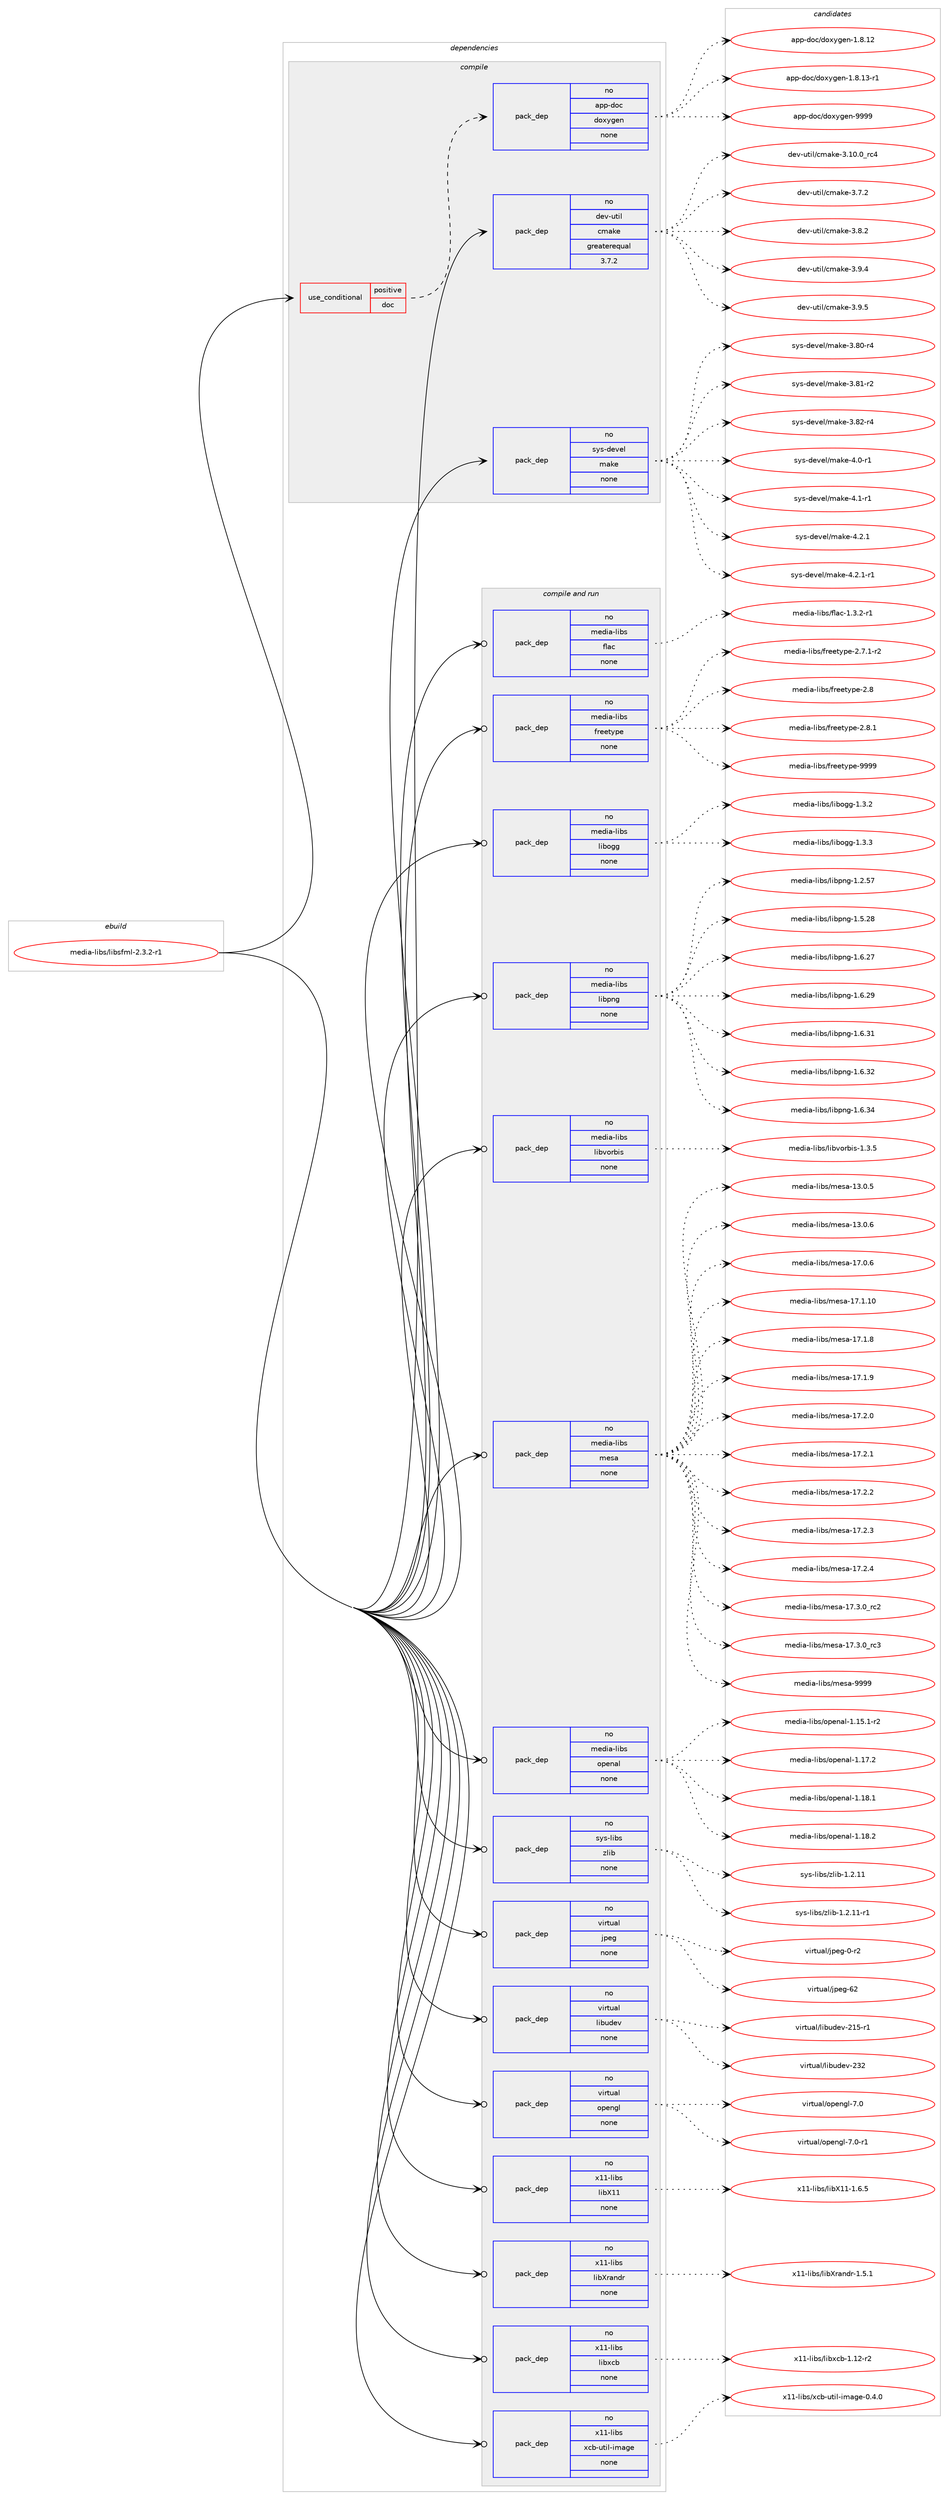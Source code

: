 digraph prolog {

# *************
# Graph options
# *************

newrank=true;
concentrate=true;
compound=true;
graph [rankdir=LR,fontname=Helvetica,fontsize=10,ranksep=1.5];#, ranksep=2.5, nodesep=0.2];
edge  [arrowhead=vee];
node  [fontname=Helvetica,fontsize=10];

# **********
# The ebuild
# **********

subgraph cluster_leftcol {
color=gray;
rank=same;
label=<<i>ebuild</i>>;
id [label="media-libs/libsfml-2.3.2-r1", color=red, width=4, href="../media-libs/libsfml-2.3.2-r1.svg"];
}

# ****************
# The dependencies
# ****************

subgraph cluster_midcol {
color=gray;
label=<<i>dependencies</i>>;
subgraph cluster_compile {
fillcolor="#eeeeee";
style=filled;
label=<<i>compile</i>>;
subgraph cond90076 {
dependency365480 [label=<<TABLE BORDER="0" CELLBORDER="1" CELLSPACING="0" CELLPADDING="4"><TR><TD ROWSPAN="3" CELLPADDING="10">use_conditional</TD></TR><TR><TD>positive</TD></TR><TR><TD>doc</TD></TR></TABLE>>, shape=none, color=red];
subgraph pack269676 {
dependency365481 [label=<<TABLE BORDER="0" CELLBORDER="1" CELLSPACING="0" CELLPADDING="4" WIDTH="220"><TR><TD ROWSPAN="6" CELLPADDING="30">pack_dep</TD></TR><TR><TD WIDTH="110">no</TD></TR><TR><TD>app-doc</TD></TR><TR><TD>doxygen</TD></TR><TR><TD>none</TD></TR><TR><TD></TD></TR></TABLE>>, shape=none, color=blue];
}
dependency365480:e -> dependency365481:w [weight=20,style="dashed",arrowhead="vee"];
}
id:e -> dependency365480:w [weight=20,style="solid",arrowhead="vee"];
subgraph pack269677 {
dependency365482 [label=<<TABLE BORDER="0" CELLBORDER="1" CELLSPACING="0" CELLPADDING="4" WIDTH="220"><TR><TD ROWSPAN="6" CELLPADDING="30">pack_dep</TD></TR><TR><TD WIDTH="110">no</TD></TR><TR><TD>dev-util</TD></TR><TR><TD>cmake</TD></TR><TR><TD>greaterequal</TD></TR><TR><TD>3.7.2</TD></TR></TABLE>>, shape=none, color=blue];
}
id:e -> dependency365482:w [weight=20,style="solid",arrowhead="vee"];
subgraph pack269678 {
dependency365483 [label=<<TABLE BORDER="0" CELLBORDER="1" CELLSPACING="0" CELLPADDING="4" WIDTH="220"><TR><TD ROWSPAN="6" CELLPADDING="30">pack_dep</TD></TR><TR><TD WIDTH="110">no</TD></TR><TR><TD>sys-devel</TD></TR><TR><TD>make</TD></TR><TR><TD>none</TD></TR><TR><TD></TD></TR></TABLE>>, shape=none, color=blue];
}
id:e -> dependency365483:w [weight=20,style="solid",arrowhead="vee"];
}
subgraph cluster_compileandrun {
fillcolor="#eeeeee";
style=filled;
label=<<i>compile and run</i>>;
subgraph pack269679 {
dependency365484 [label=<<TABLE BORDER="0" CELLBORDER="1" CELLSPACING="0" CELLPADDING="4" WIDTH="220"><TR><TD ROWSPAN="6" CELLPADDING="30">pack_dep</TD></TR><TR><TD WIDTH="110">no</TD></TR><TR><TD>media-libs</TD></TR><TR><TD>flac</TD></TR><TR><TD>none</TD></TR><TR><TD></TD></TR></TABLE>>, shape=none, color=blue];
}
id:e -> dependency365484:w [weight=20,style="solid",arrowhead="odotvee"];
subgraph pack269680 {
dependency365485 [label=<<TABLE BORDER="0" CELLBORDER="1" CELLSPACING="0" CELLPADDING="4" WIDTH="220"><TR><TD ROWSPAN="6" CELLPADDING="30">pack_dep</TD></TR><TR><TD WIDTH="110">no</TD></TR><TR><TD>media-libs</TD></TR><TR><TD>freetype</TD></TR><TR><TD>none</TD></TR><TR><TD></TD></TR></TABLE>>, shape=none, color=blue];
}
id:e -> dependency365485:w [weight=20,style="solid",arrowhead="odotvee"];
subgraph pack269681 {
dependency365486 [label=<<TABLE BORDER="0" CELLBORDER="1" CELLSPACING="0" CELLPADDING="4" WIDTH="220"><TR><TD ROWSPAN="6" CELLPADDING="30">pack_dep</TD></TR><TR><TD WIDTH="110">no</TD></TR><TR><TD>media-libs</TD></TR><TR><TD>libogg</TD></TR><TR><TD>none</TD></TR><TR><TD></TD></TR></TABLE>>, shape=none, color=blue];
}
id:e -> dependency365486:w [weight=20,style="solid",arrowhead="odotvee"];
subgraph pack269682 {
dependency365487 [label=<<TABLE BORDER="0" CELLBORDER="1" CELLSPACING="0" CELLPADDING="4" WIDTH="220"><TR><TD ROWSPAN="6" CELLPADDING="30">pack_dep</TD></TR><TR><TD WIDTH="110">no</TD></TR><TR><TD>media-libs</TD></TR><TR><TD>libpng</TD></TR><TR><TD>none</TD></TR><TR><TD></TD></TR></TABLE>>, shape=none, color=blue];
}
id:e -> dependency365487:w [weight=20,style="solid",arrowhead="odotvee"];
subgraph pack269683 {
dependency365488 [label=<<TABLE BORDER="0" CELLBORDER="1" CELLSPACING="0" CELLPADDING="4" WIDTH="220"><TR><TD ROWSPAN="6" CELLPADDING="30">pack_dep</TD></TR><TR><TD WIDTH="110">no</TD></TR><TR><TD>media-libs</TD></TR><TR><TD>libvorbis</TD></TR><TR><TD>none</TD></TR><TR><TD></TD></TR></TABLE>>, shape=none, color=blue];
}
id:e -> dependency365488:w [weight=20,style="solid",arrowhead="odotvee"];
subgraph pack269684 {
dependency365489 [label=<<TABLE BORDER="0" CELLBORDER="1" CELLSPACING="0" CELLPADDING="4" WIDTH="220"><TR><TD ROWSPAN="6" CELLPADDING="30">pack_dep</TD></TR><TR><TD WIDTH="110">no</TD></TR><TR><TD>media-libs</TD></TR><TR><TD>mesa</TD></TR><TR><TD>none</TD></TR><TR><TD></TD></TR></TABLE>>, shape=none, color=blue];
}
id:e -> dependency365489:w [weight=20,style="solid",arrowhead="odotvee"];
subgraph pack269685 {
dependency365490 [label=<<TABLE BORDER="0" CELLBORDER="1" CELLSPACING="0" CELLPADDING="4" WIDTH="220"><TR><TD ROWSPAN="6" CELLPADDING="30">pack_dep</TD></TR><TR><TD WIDTH="110">no</TD></TR><TR><TD>media-libs</TD></TR><TR><TD>openal</TD></TR><TR><TD>none</TD></TR><TR><TD></TD></TR></TABLE>>, shape=none, color=blue];
}
id:e -> dependency365490:w [weight=20,style="solid",arrowhead="odotvee"];
subgraph pack269686 {
dependency365491 [label=<<TABLE BORDER="0" CELLBORDER="1" CELLSPACING="0" CELLPADDING="4" WIDTH="220"><TR><TD ROWSPAN="6" CELLPADDING="30">pack_dep</TD></TR><TR><TD WIDTH="110">no</TD></TR><TR><TD>sys-libs</TD></TR><TR><TD>zlib</TD></TR><TR><TD>none</TD></TR><TR><TD></TD></TR></TABLE>>, shape=none, color=blue];
}
id:e -> dependency365491:w [weight=20,style="solid",arrowhead="odotvee"];
subgraph pack269687 {
dependency365492 [label=<<TABLE BORDER="0" CELLBORDER="1" CELLSPACING="0" CELLPADDING="4" WIDTH="220"><TR><TD ROWSPAN="6" CELLPADDING="30">pack_dep</TD></TR><TR><TD WIDTH="110">no</TD></TR><TR><TD>virtual</TD></TR><TR><TD>jpeg</TD></TR><TR><TD>none</TD></TR><TR><TD></TD></TR></TABLE>>, shape=none, color=blue];
}
id:e -> dependency365492:w [weight=20,style="solid",arrowhead="odotvee"];
subgraph pack269688 {
dependency365493 [label=<<TABLE BORDER="0" CELLBORDER="1" CELLSPACING="0" CELLPADDING="4" WIDTH="220"><TR><TD ROWSPAN="6" CELLPADDING="30">pack_dep</TD></TR><TR><TD WIDTH="110">no</TD></TR><TR><TD>virtual</TD></TR><TR><TD>libudev</TD></TR><TR><TD>none</TD></TR><TR><TD></TD></TR></TABLE>>, shape=none, color=blue];
}
id:e -> dependency365493:w [weight=20,style="solid",arrowhead="odotvee"];
subgraph pack269689 {
dependency365494 [label=<<TABLE BORDER="0" CELLBORDER="1" CELLSPACING="0" CELLPADDING="4" WIDTH="220"><TR><TD ROWSPAN="6" CELLPADDING="30">pack_dep</TD></TR><TR><TD WIDTH="110">no</TD></TR><TR><TD>virtual</TD></TR><TR><TD>opengl</TD></TR><TR><TD>none</TD></TR><TR><TD></TD></TR></TABLE>>, shape=none, color=blue];
}
id:e -> dependency365494:w [weight=20,style="solid",arrowhead="odotvee"];
subgraph pack269690 {
dependency365495 [label=<<TABLE BORDER="0" CELLBORDER="1" CELLSPACING="0" CELLPADDING="4" WIDTH="220"><TR><TD ROWSPAN="6" CELLPADDING="30">pack_dep</TD></TR><TR><TD WIDTH="110">no</TD></TR><TR><TD>x11-libs</TD></TR><TR><TD>libX11</TD></TR><TR><TD>none</TD></TR><TR><TD></TD></TR></TABLE>>, shape=none, color=blue];
}
id:e -> dependency365495:w [weight=20,style="solid",arrowhead="odotvee"];
subgraph pack269691 {
dependency365496 [label=<<TABLE BORDER="0" CELLBORDER="1" CELLSPACING="0" CELLPADDING="4" WIDTH="220"><TR><TD ROWSPAN="6" CELLPADDING="30">pack_dep</TD></TR><TR><TD WIDTH="110">no</TD></TR><TR><TD>x11-libs</TD></TR><TR><TD>libXrandr</TD></TR><TR><TD>none</TD></TR><TR><TD></TD></TR></TABLE>>, shape=none, color=blue];
}
id:e -> dependency365496:w [weight=20,style="solid",arrowhead="odotvee"];
subgraph pack269692 {
dependency365497 [label=<<TABLE BORDER="0" CELLBORDER="1" CELLSPACING="0" CELLPADDING="4" WIDTH="220"><TR><TD ROWSPAN="6" CELLPADDING="30">pack_dep</TD></TR><TR><TD WIDTH="110">no</TD></TR><TR><TD>x11-libs</TD></TR><TR><TD>libxcb</TD></TR><TR><TD>none</TD></TR><TR><TD></TD></TR></TABLE>>, shape=none, color=blue];
}
id:e -> dependency365497:w [weight=20,style="solid",arrowhead="odotvee"];
subgraph pack269693 {
dependency365498 [label=<<TABLE BORDER="0" CELLBORDER="1" CELLSPACING="0" CELLPADDING="4" WIDTH="220"><TR><TD ROWSPAN="6" CELLPADDING="30">pack_dep</TD></TR><TR><TD WIDTH="110">no</TD></TR><TR><TD>x11-libs</TD></TR><TR><TD>xcb-util-image</TD></TR><TR><TD>none</TD></TR><TR><TD></TD></TR></TABLE>>, shape=none, color=blue];
}
id:e -> dependency365498:w [weight=20,style="solid",arrowhead="odotvee"];
}
subgraph cluster_run {
fillcolor="#eeeeee";
style=filled;
label=<<i>run</i>>;
}
}

# **************
# The candidates
# **************

subgraph cluster_choices {
rank=same;
color=gray;
label=<<i>candidates</i>>;

subgraph choice269676 {
color=black;
nodesep=1;
choice9711211245100111994710011112012110310111045494656464950 [label="app-doc/doxygen-1.8.12", color=red, width=4,href="../app-doc/doxygen-1.8.12.svg"];
choice97112112451001119947100111120121103101110454946564649514511449 [label="app-doc/doxygen-1.8.13-r1", color=red, width=4,href="../app-doc/doxygen-1.8.13-r1.svg"];
choice971121124510011199471001111201211031011104557575757 [label="app-doc/doxygen-9999", color=red, width=4,href="../app-doc/doxygen-9999.svg"];
dependency365481:e -> choice9711211245100111994710011112012110310111045494656464950:w [style=dotted,weight="100"];
dependency365481:e -> choice97112112451001119947100111120121103101110454946564649514511449:w [style=dotted,weight="100"];
dependency365481:e -> choice971121124510011199471001111201211031011104557575757:w [style=dotted,weight="100"];
}
subgraph choice269677 {
color=black;
nodesep=1;
choice1001011184511711610510847991099710710145514649484648951149952 [label="dev-util/cmake-3.10.0_rc4", color=red, width=4,href="../dev-util/cmake-3.10.0_rc4.svg"];
choice10010111845117116105108479910997107101455146554650 [label="dev-util/cmake-3.7.2", color=red, width=4,href="../dev-util/cmake-3.7.2.svg"];
choice10010111845117116105108479910997107101455146564650 [label="dev-util/cmake-3.8.2", color=red, width=4,href="../dev-util/cmake-3.8.2.svg"];
choice10010111845117116105108479910997107101455146574652 [label="dev-util/cmake-3.9.4", color=red, width=4,href="../dev-util/cmake-3.9.4.svg"];
choice10010111845117116105108479910997107101455146574653 [label="dev-util/cmake-3.9.5", color=red, width=4,href="../dev-util/cmake-3.9.5.svg"];
dependency365482:e -> choice1001011184511711610510847991099710710145514649484648951149952:w [style=dotted,weight="100"];
dependency365482:e -> choice10010111845117116105108479910997107101455146554650:w [style=dotted,weight="100"];
dependency365482:e -> choice10010111845117116105108479910997107101455146564650:w [style=dotted,weight="100"];
dependency365482:e -> choice10010111845117116105108479910997107101455146574652:w [style=dotted,weight="100"];
dependency365482:e -> choice10010111845117116105108479910997107101455146574653:w [style=dotted,weight="100"];
}
subgraph choice269678 {
color=black;
nodesep=1;
choice11512111545100101118101108471099710710145514656484511452 [label="sys-devel/make-3.80-r4", color=red, width=4,href="../sys-devel/make-3.80-r4.svg"];
choice11512111545100101118101108471099710710145514656494511450 [label="sys-devel/make-3.81-r2", color=red, width=4,href="../sys-devel/make-3.81-r2.svg"];
choice11512111545100101118101108471099710710145514656504511452 [label="sys-devel/make-3.82-r4", color=red, width=4,href="../sys-devel/make-3.82-r4.svg"];
choice115121115451001011181011084710997107101455246484511449 [label="sys-devel/make-4.0-r1", color=red, width=4,href="../sys-devel/make-4.0-r1.svg"];
choice115121115451001011181011084710997107101455246494511449 [label="sys-devel/make-4.1-r1", color=red, width=4,href="../sys-devel/make-4.1-r1.svg"];
choice115121115451001011181011084710997107101455246504649 [label="sys-devel/make-4.2.1", color=red, width=4,href="../sys-devel/make-4.2.1.svg"];
choice1151211154510010111810110847109971071014552465046494511449 [label="sys-devel/make-4.2.1-r1", color=red, width=4,href="../sys-devel/make-4.2.1-r1.svg"];
dependency365483:e -> choice11512111545100101118101108471099710710145514656484511452:w [style=dotted,weight="100"];
dependency365483:e -> choice11512111545100101118101108471099710710145514656494511450:w [style=dotted,weight="100"];
dependency365483:e -> choice11512111545100101118101108471099710710145514656504511452:w [style=dotted,weight="100"];
dependency365483:e -> choice115121115451001011181011084710997107101455246484511449:w [style=dotted,weight="100"];
dependency365483:e -> choice115121115451001011181011084710997107101455246494511449:w [style=dotted,weight="100"];
dependency365483:e -> choice115121115451001011181011084710997107101455246504649:w [style=dotted,weight="100"];
dependency365483:e -> choice1151211154510010111810110847109971071014552465046494511449:w [style=dotted,weight="100"];
}
subgraph choice269679 {
color=black;
nodesep=1;
choice1091011001059745108105981154710210897994549465146504511449 [label="media-libs/flac-1.3.2-r1", color=red, width=4,href="../media-libs/flac-1.3.2-r1.svg"];
dependency365484:e -> choice1091011001059745108105981154710210897994549465146504511449:w [style=dotted,weight="100"];
}
subgraph choice269680 {
color=black;
nodesep=1;
choice109101100105974510810598115471021141011011161211121014550465546494511450 [label="media-libs/freetype-2.7.1-r2", color=red, width=4,href="../media-libs/freetype-2.7.1-r2.svg"];
choice1091011001059745108105981154710211410110111612111210145504656 [label="media-libs/freetype-2.8", color=red, width=4,href="../media-libs/freetype-2.8.svg"];
choice10910110010597451081059811547102114101101116121112101455046564649 [label="media-libs/freetype-2.8.1", color=red, width=4,href="../media-libs/freetype-2.8.1.svg"];
choice109101100105974510810598115471021141011011161211121014557575757 [label="media-libs/freetype-9999", color=red, width=4,href="../media-libs/freetype-9999.svg"];
dependency365485:e -> choice109101100105974510810598115471021141011011161211121014550465546494511450:w [style=dotted,weight="100"];
dependency365485:e -> choice1091011001059745108105981154710211410110111612111210145504656:w [style=dotted,weight="100"];
dependency365485:e -> choice10910110010597451081059811547102114101101116121112101455046564649:w [style=dotted,weight="100"];
dependency365485:e -> choice109101100105974510810598115471021141011011161211121014557575757:w [style=dotted,weight="100"];
}
subgraph choice269681 {
color=black;
nodesep=1;
choice1091011001059745108105981154710810598111103103454946514650 [label="media-libs/libogg-1.3.2", color=red, width=4,href="../media-libs/libogg-1.3.2.svg"];
choice1091011001059745108105981154710810598111103103454946514651 [label="media-libs/libogg-1.3.3", color=red, width=4,href="../media-libs/libogg-1.3.3.svg"];
dependency365486:e -> choice1091011001059745108105981154710810598111103103454946514650:w [style=dotted,weight="100"];
dependency365486:e -> choice1091011001059745108105981154710810598111103103454946514651:w [style=dotted,weight="100"];
}
subgraph choice269682 {
color=black;
nodesep=1;
choice109101100105974510810598115471081059811211010345494650465355 [label="media-libs/libpng-1.2.57", color=red, width=4,href="../media-libs/libpng-1.2.57.svg"];
choice109101100105974510810598115471081059811211010345494653465056 [label="media-libs/libpng-1.5.28", color=red, width=4,href="../media-libs/libpng-1.5.28.svg"];
choice109101100105974510810598115471081059811211010345494654465055 [label="media-libs/libpng-1.6.27", color=red, width=4,href="../media-libs/libpng-1.6.27.svg"];
choice109101100105974510810598115471081059811211010345494654465057 [label="media-libs/libpng-1.6.29", color=red, width=4,href="../media-libs/libpng-1.6.29.svg"];
choice109101100105974510810598115471081059811211010345494654465149 [label="media-libs/libpng-1.6.31", color=red, width=4,href="../media-libs/libpng-1.6.31.svg"];
choice109101100105974510810598115471081059811211010345494654465150 [label="media-libs/libpng-1.6.32", color=red, width=4,href="../media-libs/libpng-1.6.32.svg"];
choice109101100105974510810598115471081059811211010345494654465152 [label="media-libs/libpng-1.6.34", color=red, width=4,href="../media-libs/libpng-1.6.34.svg"];
dependency365487:e -> choice109101100105974510810598115471081059811211010345494650465355:w [style=dotted,weight="100"];
dependency365487:e -> choice109101100105974510810598115471081059811211010345494653465056:w [style=dotted,weight="100"];
dependency365487:e -> choice109101100105974510810598115471081059811211010345494654465055:w [style=dotted,weight="100"];
dependency365487:e -> choice109101100105974510810598115471081059811211010345494654465057:w [style=dotted,weight="100"];
dependency365487:e -> choice109101100105974510810598115471081059811211010345494654465149:w [style=dotted,weight="100"];
dependency365487:e -> choice109101100105974510810598115471081059811211010345494654465150:w [style=dotted,weight="100"];
dependency365487:e -> choice109101100105974510810598115471081059811211010345494654465152:w [style=dotted,weight="100"];
}
subgraph choice269683 {
color=black;
nodesep=1;
choice109101100105974510810598115471081059811811111498105115454946514653 [label="media-libs/libvorbis-1.3.5", color=red, width=4,href="../media-libs/libvorbis-1.3.5.svg"];
dependency365488:e -> choice109101100105974510810598115471081059811811111498105115454946514653:w [style=dotted,weight="100"];
}
subgraph choice269684 {
color=black;
nodesep=1;
choice109101100105974510810598115471091011159745495146484653 [label="media-libs/mesa-13.0.5", color=red, width=4,href="../media-libs/mesa-13.0.5.svg"];
choice109101100105974510810598115471091011159745495146484654 [label="media-libs/mesa-13.0.6", color=red, width=4,href="../media-libs/mesa-13.0.6.svg"];
choice109101100105974510810598115471091011159745495546484654 [label="media-libs/mesa-17.0.6", color=red, width=4,href="../media-libs/mesa-17.0.6.svg"];
choice10910110010597451081059811547109101115974549554649464948 [label="media-libs/mesa-17.1.10", color=red, width=4,href="../media-libs/mesa-17.1.10.svg"];
choice109101100105974510810598115471091011159745495546494656 [label="media-libs/mesa-17.1.8", color=red, width=4,href="../media-libs/mesa-17.1.8.svg"];
choice109101100105974510810598115471091011159745495546494657 [label="media-libs/mesa-17.1.9", color=red, width=4,href="../media-libs/mesa-17.1.9.svg"];
choice109101100105974510810598115471091011159745495546504648 [label="media-libs/mesa-17.2.0", color=red, width=4,href="../media-libs/mesa-17.2.0.svg"];
choice109101100105974510810598115471091011159745495546504649 [label="media-libs/mesa-17.2.1", color=red, width=4,href="../media-libs/mesa-17.2.1.svg"];
choice109101100105974510810598115471091011159745495546504650 [label="media-libs/mesa-17.2.2", color=red, width=4,href="../media-libs/mesa-17.2.2.svg"];
choice109101100105974510810598115471091011159745495546504651 [label="media-libs/mesa-17.2.3", color=red, width=4,href="../media-libs/mesa-17.2.3.svg"];
choice109101100105974510810598115471091011159745495546504652 [label="media-libs/mesa-17.2.4", color=red, width=4,href="../media-libs/mesa-17.2.4.svg"];
choice109101100105974510810598115471091011159745495546514648951149950 [label="media-libs/mesa-17.3.0_rc2", color=red, width=4,href="../media-libs/mesa-17.3.0_rc2.svg"];
choice109101100105974510810598115471091011159745495546514648951149951 [label="media-libs/mesa-17.3.0_rc3", color=red, width=4,href="../media-libs/mesa-17.3.0_rc3.svg"];
choice10910110010597451081059811547109101115974557575757 [label="media-libs/mesa-9999", color=red, width=4,href="../media-libs/mesa-9999.svg"];
dependency365489:e -> choice109101100105974510810598115471091011159745495146484653:w [style=dotted,weight="100"];
dependency365489:e -> choice109101100105974510810598115471091011159745495146484654:w [style=dotted,weight="100"];
dependency365489:e -> choice109101100105974510810598115471091011159745495546484654:w [style=dotted,weight="100"];
dependency365489:e -> choice10910110010597451081059811547109101115974549554649464948:w [style=dotted,weight="100"];
dependency365489:e -> choice109101100105974510810598115471091011159745495546494656:w [style=dotted,weight="100"];
dependency365489:e -> choice109101100105974510810598115471091011159745495546494657:w [style=dotted,weight="100"];
dependency365489:e -> choice109101100105974510810598115471091011159745495546504648:w [style=dotted,weight="100"];
dependency365489:e -> choice109101100105974510810598115471091011159745495546504649:w [style=dotted,weight="100"];
dependency365489:e -> choice109101100105974510810598115471091011159745495546504650:w [style=dotted,weight="100"];
dependency365489:e -> choice109101100105974510810598115471091011159745495546504651:w [style=dotted,weight="100"];
dependency365489:e -> choice109101100105974510810598115471091011159745495546504652:w [style=dotted,weight="100"];
dependency365489:e -> choice109101100105974510810598115471091011159745495546514648951149950:w [style=dotted,weight="100"];
dependency365489:e -> choice109101100105974510810598115471091011159745495546514648951149951:w [style=dotted,weight="100"];
dependency365489:e -> choice10910110010597451081059811547109101115974557575757:w [style=dotted,weight="100"];
}
subgraph choice269685 {
color=black;
nodesep=1;
choice1091011001059745108105981154711111210111097108454946495346494511450 [label="media-libs/openal-1.15.1-r2", color=red, width=4,href="../media-libs/openal-1.15.1-r2.svg"];
choice109101100105974510810598115471111121011109710845494649554650 [label="media-libs/openal-1.17.2", color=red, width=4,href="../media-libs/openal-1.17.2.svg"];
choice109101100105974510810598115471111121011109710845494649564649 [label="media-libs/openal-1.18.1", color=red, width=4,href="../media-libs/openal-1.18.1.svg"];
choice109101100105974510810598115471111121011109710845494649564650 [label="media-libs/openal-1.18.2", color=red, width=4,href="../media-libs/openal-1.18.2.svg"];
dependency365490:e -> choice1091011001059745108105981154711111210111097108454946495346494511450:w [style=dotted,weight="100"];
dependency365490:e -> choice109101100105974510810598115471111121011109710845494649554650:w [style=dotted,weight="100"];
dependency365490:e -> choice109101100105974510810598115471111121011109710845494649564649:w [style=dotted,weight="100"];
dependency365490:e -> choice109101100105974510810598115471111121011109710845494649564650:w [style=dotted,weight="100"];
}
subgraph choice269686 {
color=black;
nodesep=1;
choice1151211154510810598115471221081059845494650464949 [label="sys-libs/zlib-1.2.11", color=red, width=4,href="../sys-libs/zlib-1.2.11.svg"];
choice11512111545108105981154712210810598454946504649494511449 [label="sys-libs/zlib-1.2.11-r1", color=red, width=4,href="../sys-libs/zlib-1.2.11-r1.svg"];
dependency365491:e -> choice1151211154510810598115471221081059845494650464949:w [style=dotted,weight="100"];
dependency365491:e -> choice11512111545108105981154712210810598454946504649494511449:w [style=dotted,weight="100"];
}
subgraph choice269687 {
color=black;
nodesep=1;
choice118105114116117971084710611210110345484511450 [label="virtual/jpeg-0-r2", color=red, width=4,href="../virtual/jpeg-0-r2.svg"];
choice1181051141161179710847106112101103455450 [label="virtual/jpeg-62", color=red, width=4,href="../virtual/jpeg-62.svg"];
dependency365492:e -> choice118105114116117971084710611210110345484511450:w [style=dotted,weight="100"];
dependency365492:e -> choice1181051141161179710847106112101103455450:w [style=dotted,weight="100"];
}
subgraph choice269688 {
color=black;
nodesep=1;
choice118105114116117971084710810598117100101118455049534511449 [label="virtual/libudev-215-r1", color=red, width=4,href="../virtual/libudev-215-r1.svg"];
choice11810511411611797108471081059811710010111845505150 [label="virtual/libudev-232", color=red, width=4,href="../virtual/libudev-232.svg"];
dependency365493:e -> choice118105114116117971084710810598117100101118455049534511449:w [style=dotted,weight="100"];
dependency365493:e -> choice11810511411611797108471081059811710010111845505150:w [style=dotted,weight="100"];
}
subgraph choice269689 {
color=black;
nodesep=1;
choice118105114116117971084711111210111010310845554648 [label="virtual/opengl-7.0", color=red, width=4,href="../virtual/opengl-7.0.svg"];
choice1181051141161179710847111112101110103108455546484511449 [label="virtual/opengl-7.0-r1", color=red, width=4,href="../virtual/opengl-7.0-r1.svg"];
dependency365494:e -> choice118105114116117971084711111210111010310845554648:w [style=dotted,weight="100"];
dependency365494:e -> choice1181051141161179710847111112101110103108455546484511449:w [style=dotted,weight="100"];
}
subgraph choice269690 {
color=black;
nodesep=1;
choice120494945108105981154710810598884949454946544653 [label="x11-libs/libX11-1.6.5", color=red, width=4,href="../x11-libs/libX11-1.6.5.svg"];
dependency365495:e -> choice120494945108105981154710810598884949454946544653:w [style=dotted,weight="100"];
}
subgraph choice269691 {
color=black;
nodesep=1;
choice1204949451081059811547108105988811497110100114454946534649 [label="x11-libs/libXrandr-1.5.1", color=red, width=4,href="../x11-libs/libXrandr-1.5.1.svg"];
dependency365496:e -> choice1204949451081059811547108105988811497110100114454946534649:w [style=dotted,weight="100"];
}
subgraph choice269692 {
color=black;
nodesep=1;
choice120494945108105981154710810598120999845494649504511450 [label="x11-libs/libxcb-1.12-r2", color=red, width=4,href="../x11-libs/libxcb-1.12-r2.svg"];
dependency365497:e -> choice120494945108105981154710810598120999845494649504511450:w [style=dotted,weight="100"];
}
subgraph choice269693 {
color=black;
nodesep=1;
choice12049494510810598115471209998451171161051084510510997103101454846524648 [label="x11-libs/xcb-util-image-0.4.0", color=red, width=4,href="../x11-libs/xcb-util-image-0.4.0.svg"];
dependency365498:e -> choice12049494510810598115471209998451171161051084510510997103101454846524648:w [style=dotted,weight="100"];
}
}

}

